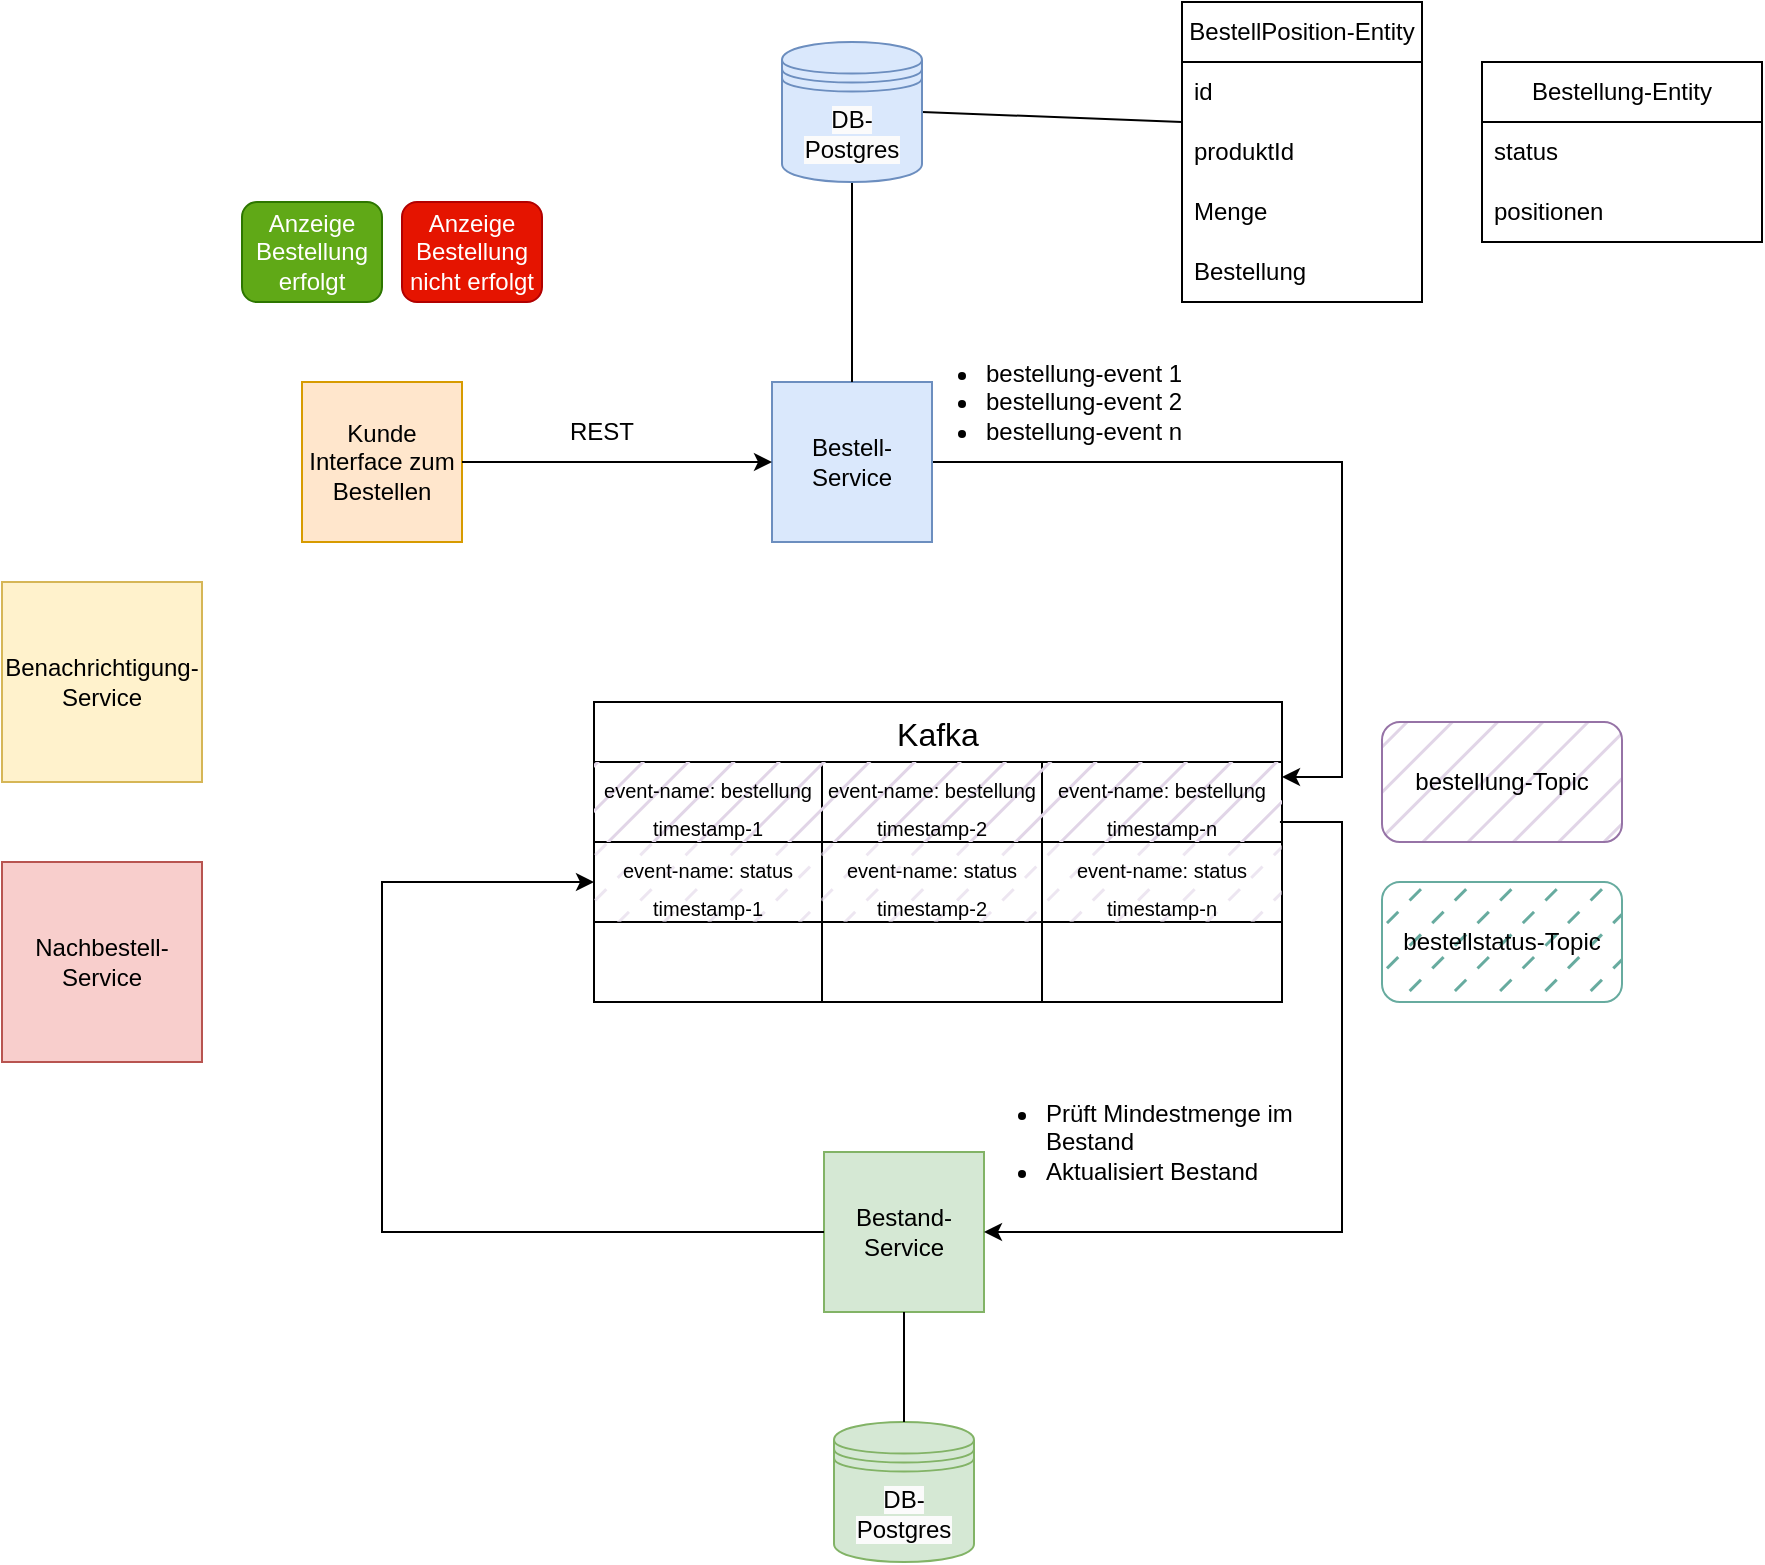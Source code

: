 <mxfile version="20.5.3" type="embed"><diagram name="Seite-1" id="MwprMDUtRFdNOWXAnKZj"><mxGraphModel dx="1527" dy="580" grid="1" gridSize="10" guides="1" tooltips="1" connect="1" arrows="1" fold="1" page="1" pageScale="1" pageWidth="827" pageHeight="1169" math="0" shadow="0"><root><mxCell id="0"/><mxCell id="1" parent="0"/><mxCell id="JQMQuEGiUarLH0Nc0OaG-1" value="Kunde Interface zum Bestellen" style="whiteSpace=wrap;html=1;aspect=fixed;fillColor=#ffe6cc;strokeColor=#d79b00;" parent="1" vertex="1"><mxGeometry x="20" y="200" width="80" height="80" as="geometry"/></mxCell><mxCell id="JQMQuEGiUarLH0Nc0OaG-35" value="" style="edgeStyle=orthogonalEdgeStyle;rounded=0;orthogonalLoop=1;jettySize=auto;html=1;entryX=1;entryY=0.25;entryDx=0;entryDy=0;exitX=1;exitY=0.5;exitDx=0;exitDy=0;" parent="1" source="JQMQuEGiUarLH0Nc0OaG-2" target="JQMQuEGiUarLH0Nc0OaG-56" edge="1"><mxGeometry relative="1" as="geometry"><mxPoint x="440" y="395" as="targetPoint"/><Array as="points"><mxPoint x="540" y="240"/><mxPoint x="540" y="397"/></Array></mxGeometry></mxCell><mxCell id="JQMQuEGiUarLH0Nc0OaG-2" value="Bestell-Service" style="whiteSpace=wrap;html=1;aspect=fixed;fillColor=#dae8fc;strokeColor=#6c8ebf;" parent="1" vertex="1"><mxGeometry x="255" y="200" width="80" height="80" as="geometry"/></mxCell><mxCell id="JQMQuEGiUarLH0Nc0OaG-4" value="" style="endArrow=none;html=1;rounded=0;entryX=0.5;entryY=1;entryDx=0;entryDy=0;exitX=0.5;exitY=0;exitDx=0;exitDy=0;" parent="1" source="JQMQuEGiUarLH0Nc0OaG-2" target="JQMQuEGiUarLH0Nc0OaG-24" edge="1"><mxGeometry width="50" height="50" relative="1" as="geometry"><mxPoint x="240" y="250" as="sourcePoint"/><mxPoint x="220" y="110" as="targetPoint"/></mxGeometry></mxCell><mxCell id="JQMQuEGiUarLH0Nc0OaG-5" value="" style="endArrow=classic;html=1;rounded=0;exitX=1;exitY=0.5;exitDx=0;exitDy=0;entryX=0;entryY=0.5;entryDx=0;entryDy=0;" parent="1" source="JQMQuEGiUarLH0Nc0OaG-1" target="JQMQuEGiUarLH0Nc0OaG-2" edge="1"><mxGeometry width="50" height="50" relative="1" as="geometry"><mxPoint x="370" y="350" as="sourcePoint"/><mxPoint x="420" y="300" as="targetPoint"/></mxGeometry></mxCell><mxCell id="JQMQuEGiUarLH0Nc0OaG-6" value="BestellPosition-Entity" style="swimlane;fontStyle=0;childLayout=stackLayout;horizontal=1;startSize=30;horizontalStack=0;resizeParent=1;resizeParentMax=0;resizeLast=0;collapsible=1;marginBottom=0;whiteSpace=wrap;html=1;" parent="1" vertex="1"><mxGeometry x="460" y="10" width="120" height="150" as="geometry"><mxRectangle x="310" y="10" width="150" height="30" as="alternateBounds"/></mxGeometry></mxCell><mxCell id="JQMQuEGiUarLH0Nc0OaG-7" value="id" style="text;strokeColor=none;fillColor=none;align=left;verticalAlign=middle;spacingLeft=4;spacingRight=4;overflow=hidden;points=[[0,0.5],[1,0.5]];portConstraint=eastwest;rotatable=0;whiteSpace=wrap;html=1;" parent="JQMQuEGiUarLH0Nc0OaG-6" vertex="1"><mxGeometry y="30" width="120" height="30" as="geometry"/></mxCell><mxCell id="JQMQuEGiUarLH0Nc0OaG-8" value="produktId" style="text;strokeColor=none;fillColor=none;align=left;verticalAlign=middle;spacingLeft=4;spacingRight=4;overflow=hidden;points=[[0,0.5],[1,0.5]];portConstraint=eastwest;rotatable=0;whiteSpace=wrap;html=1;" parent="JQMQuEGiUarLH0Nc0OaG-6" vertex="1"><mxGeometry y="60" width="120" height="30" as="geometry"/></mxCell><mxCell id="JQMQuEGiUarLH0Nc0OaG-9" value="Menge" style="text;strokeColor=none;fillColor=none;align=left;verticalAlign=middle;spacingLeft=4;spacingRight=4;overflow=hidden;points=[[0,0.5],[1,0.5]];portConstraint=eastwest;rotatable=0;whiteSpace=wrap;html=1;" parent="JQMQuEGiUarLH0Nc0OaG-6" vertex="1"><mxGeometry y="90" width="120" height="30" as="geometry"/></mxCell><mxCell id="JQMQuEGiUarLH0Nc0OaG-19" value="Bestellung" style="text;strokeColor=none;fillColor=none;align=left;verticalAlign=middle;spacingLeft=4;spacingRight=4;overflow=hidden;points=[[0,0.5],[1,0.5]];portConstraint=eastwest;rotatable=0;whiteSpace=wrap;html=1;" parent="JQMQuEGiUarLH0Nc0OaG-6" vertex="1"><mxGeometry y="120" width="120" height="30" as="geometry"/></mxCell><mxCell id="JQMQuEGiUarLH0Nc0OaG-10" value="" style="endArrow=none;html=1;rounded=0;entryX=0;entryY=0;entryDx=0;entryDy=0;entryPerimeter=0;exitX=1;exitY=0.5;exitDx=0;exitDy=0;" parent="1" source="JQMQuEGiUarLH0Nc0OaG-24" target="JQMQuEGiUarLH0Nc0OaG-8" edge="1"><mxGeometry width="50" height="50" relative="1" as="geometry"><mxPoint x="250" y="70" as="sourcePoint"/><mxPoint x="420" y="290" as="targetPoint"/></mxGeometry></mxCell><mxCell id="JQMQuEGiUarLH0Nc0OaG-11" value="Bestellung-Entity" style="swimlane;fontStyle=0;childLayout=stackLayout;horizontal=1;startSize=30;horizontalStack=0;resizeParent=1;resizeParentMax=0;resizeLast=0;collapsible=1;marginBottom=0;whiteSpace=wrap;html=1;" parent="1" vertex="1"><mxGeometry x="610" y="40" width="140" height="90" as="geometry"/></mxCell><mxCell id="JQMQuEGiUarLH0Nc0OaG-12" value="status" style="text;strokeColor=none;fillColor=none;align=left;verticalAlign=middle;spacingLeft=4;spacingRight=4;overflow=hidden;points=[[0,0.5],[1,0.5]];portConstraint=eastwest;rotatable=0;whiteSpace=wrap;html=1;" parent="JQMQuEGiUarLH0Nc0OaG-11" vertex="1"><mxGeometry y="30" width="140" height="30" as="geometry"/></mxCell><mxCell id="JQMQuEGiUarLH0Nc0OaG-13" value="positionen" style="text;strokeColor=none;fillColor=none;align=left;verticalAlign=middle;spacingLeft=4;spacingRight=4;overflow=hidden;points=[[0,0.5],[1,0.5]];portConstraint=eastwest;rotatable=0;whiteSpace=wrap;html=1;" parent="JQMQuEGiUarLH0Nc0OaG-11" vertex="1"><mxGeometry y="60" width="140" height="30" as="geometry"/></mxCell><mxCell id="JQMQuEGiUarLH0Nc0OaG-24" value="&lt;meta charset=&quot;utf-8&quot;&gt;&lt;span style=&quot;color: rgb(0, 0, 0); font-family: Helvetica; font-size: 12px; font-style: normal; font-variant-ligatures: normal; font-variant-caps: normal; font-weight: 400; letter-spacing: normal; orphans: 2; text-align: center; text-indent: 0px; text-transform: none; widows: 2; word-spacing: 0px; -webkit-text-stroke-width: 0px; white-space: normal; background-color: rgb(251, 251, 251); text-decoration-thickness: initial; text-decoration-style: initial; text-decoration-color: initial; display: inline !important; float: none;&quot;&gt;DB-Postgres&lt;/span&gt;" style="shape=datastore;whiteSpace=wrap;html=1;fillColor=#dae8fc;strokeColor=#6c8ebf;" parent="1" vertex="1"><mxGeometry x="260" y="30" width="70" height="70" as="geometry"/></mxCell><mxCell id="JQMQuEGiUarLH0Nc0OaG-29" value="Bestand-Service" style="whiteSpace=wrap;html=1;aspect=fixed;fillColor=#d5e8d4;strokeColor=#82b366;" parent="1" vertex="1"><mxGeometry x="281" y="585" width="80" height="80" as="geometry"/></mxCell><mxCell id="JQMQuEGiUarLH0Nc0OaG-40" value="&lt;ul&gt;&lt;li&gt;bestellung-event 1&lt;/li&gt;&lt;li&gt;bestellung-event 2&lt;/li&gt;&lt;li&gt;bestellung-event n&lt;/li&gt;&lt;/ul&gt;" style="text;strokeColor=none;fillColor=none;html=1;whiteSpace=wrap;verticalAlign=middle;overflow=hidden;" parent="1" vertex="1"><mxGeometry x="320" y="170" width="156" height="80" as="geometry"/></mxCell><mxCell id="JQMQuEGiUarLH0Nc0OaG-56" value="Kafka" style="shape=table;startSize=30;container=1;collapsible=0;childLayout=tableLayout;strokeColor=default;fontSize=16;" parent="1" vertex="1"><mxGeometry x="166" y="360" width="344" height="150" as="geometry"/></mxCell><mxCell id="JQMQuEGiUarLH0Nc0OaG-57" value="" style="shape=tableRow;horizontal=0;startSize=0;swimlaneHead=0;swimlaneBody=0;strokeColor=inherit;top=0;left=0;bottom=0;right=0;collapsible=0;dropTarget=0;fillColor=none;points=[[0,0.5],[1,0.5]];portConstraint=eastwest;fontSize=16;" parent="JQMQuEGiUarLH0Nc0OaG-56" vertex="1"><mxGeometry y="30" width="344" height="40" as="geometry"/></mxCell><mxCell id="JQMQuEGiUarLH0Nc0OaG-58" value="&lt;font style=&quot;font-size: 10px;&quot;&gt;event-name: bestellung&lt;/font&gt;&lt;div&gt;&lt;font style=&quot;font-size: 10px;&quot;&gt;timestamp-1&lt;/font&gt;&lt;/div&gt;" style="shape=partialRectangle;html=1;whiteSpace=wrap;connectable=0;strokeColor=#9673a6;overflow=hidden;fillColor=#e1d5e7;top=0;left=0;bottom=0;right=0;pointerEvents=1;fontSize=16;fillStyle=hatch;" parent="JQMQuEGiUarLH0Nc0OaG-57" vertex="1"><mxGeometry width="114" height="40" as="geometry"><mxRectangle width="114" height="40" as="alternateBounds"/></mxGeometry></mxCell><mxCell id="JQMQuEGiUarLH0Nc0OaG-59" value="&lt;font style=&quot;font-size: 10px;&quot;&gt;event-name: bestellung&lt;/font&gt;&lt;div&gt;&lt;font style=&quot;font-size: 10px;&quot;&gt;timestamp-2&lt;/font&gt;&lt;/div&gt;" style="shape=partialRectangle;html=1;whiteSpace=wrap;connectable=0;strokeColor=#9673a6;overflow=hidden;fillColor=#e1d5e7;top=0;left=0;bottom=0;right=0;pointerEvents=1;fontSize=16;fillStyle=hatch;gradientColor=none;" parent="JQMQuEGiUarLH0Nc0OaG-57" vertex="1"><mxGeometry x="114" width="110" height="40" as="geometry"><mxRectangle width="110" height="40" as="alternateBounds"/></mxGeometry></mxCell><mxCell id="JQMQuEGiUarLH0Nc0OaG-60" value="&lt;font style=&quot;font-size: 10px;&quot;&gt;event-name: bestellung&lt;/font&gt;&lt;div&gt;&lt;font style=&quot;font-size: 10px;&quot;&gt;timestamp-n&lt;/font&gt;&lt;/div&gt;" style="shape=partialRectangle;html=1;whiteSpace=wrap;connectable=0;strokeColor=#9673a6;overflow=hidden;fillColor=#e1d5e7;top=0;left=0;bottom=0;right=0;pointerEvents=1;fontSize=16;fillStyle=hatch;" parent="JQMQuEGiUarLH0Nc0OaG-57" vertex="1"><mxGeometry x="224" width="120" height="40" as="geometry"><mxRectangle width="120" height="40" as="alternateBounds"/></mxGeometry></mxCell><mxCell id="JQMQuEGiUarLH0Nc0OaG-61" value="" style="shape=tableRow;horizontal=0;startSize=0;swimlaneHead=0;swimlaneBody=0;strokeColor=inherit;top=0;left=0;bottom=0;right=0;collapsible=0;dropTarget=0;fillColor=none;points=[[0,0.5],[1,0.5]];portConstraint=eastwest;fontSize=16;" parent="JQMQuEGiUarLH0Nc0OaG-56" vertex="1"><mxGeometry y="70" width="344" height="40" as="geometry"/></mxCell><mxCell id="JQMQuEGiUarLH0Nc0OaG-62" value="&lt;div&gt;&lt;font style=&quot;font-size: 10px;&quot;&gt;event-name: status&lt;/font&gt;&lt;/div&gt;&lt;div&gt;&lt;font style=&quot;font-size: 10px;&quot;&gt;timestamp-1&lt;/font&gt;&lt;/div&gt;" style="shape=partialRectangle;html=1;whiteSpace=wrap;connectable=0;strokeColor=#9673a6;overflow=hidden;fillColor=#e1d5e7;top=0;left=0;bottom=0;right=0;pointerEvents=1;fontSize=16;fillStyle=dashed;opacity=60;" parent="JQMQuEGiUarLH0Nc0OaG-61" vertex="1"><mxGeometry width="114" height="40" as="geometry"><mxRectangle width="114" height="40" as="alternateBounds"/></mxGeometry></mxCell><mxCell id="JQMQuEGiUarLH0Nc0OaG-63" value="&lt;font style=&quot;font-size: 10px;&quot;&gt;event-name: status&lt;/font&gt;&lt;div&gt;&lt;font style=&quot;font-size: 10px;&quot;&gt;timestamp-2&lt;/font&gt;&lt;/div&gt;" style="shape=partialRectangle;html=1;whiteSpace=wrap;connectable=0;strokeColor=#9673a6;overflow=hidden;fillColor=#e1d5e7;top=0;left=0;bottom=0;right=0;pointerEvents=1;fontSize=16;fillStyle=dashed;opacity=60;" parent="JQMQuEGiUarLH0Nc0OaG-61" vertex="1"><mxGeometry x="114" width="110" height="40" as="geometry"><mxRectangle width="110" height="40" as="alternateBounds"/></mxGeometry></mxCell><mxCell id="JQMQuEGiUarLH0Nc0OaG-64" value="&lt;div&gt;&lt;font style=&quot;font-size: 10px;&quot;&gt;event-name: status&lt;/font&gt;&lt;/div&gt;&lt;div&gt;&lt;font style=&quot;font-size: 10px;&quot;&gt;timestamp-n&lt;/font&gt;&lt;/div&gt;" style="shape=partialRectangle;html=1;whiteSpace=wrap;connectable=0;strokeColor=#9673a6;overflow=hidden;fillColor=#e1d5e7;top=0;left=0;bottom=0;right=0;pointerEvents=1;fontSize=16;fillStyle=dashed;opacity=60;" parent="JQMQuEGiUarLH0Nc0OaG-61" vertex="1"><mxGeometry x="224" width="120" height="40" as="geometry"><mxRectangle width="120" height="40" as="alternateBounds"/></mxGeometry></mxCell><mxCell id="JQMQuEGiUarLH0Nc0OaG-65" value="" style="shape=tableRow;horizontal=0;startSize=0;swimlaneHead=0;swimlaneBody=0;strokeColor=inherit;top=0;left=0;bottom=0;right=0;collapsible=0;dropTarget=0;fillColor=none;points=[[0,0.5],[1,0.5]];portConstraint=eastwest;fontSize=16;" parent="JQMQuEGiUarLH0Nc0OaG-56" vertex="1"><mxGeometry y="110" width="344" height="40" as="geometry"/></mxCell><mxCell id="JQMQuEGiUarLH0Nc0OaG-66" value="" style="shape=partialRectangle;html=1;whiteSpace=wrap;connectable=0;strokeColor=inherit;overflow=hidden;fillColor=none;top=0;left=0;bottom=0;right=0;pointerEvents=1;fontSize=16;" parent="JQMQuEGiUarLH0Nc0OaG-65" vertex="1"><mxGeometry width="114" height="40" as="geometry"><mxRectangle width="114" height="40" as="alternateBounds"/></mxGeometry></mxCell><mxCell id="JQMQuEGiUarLH0Nc0OaG-67" value="" style="shape=partialRectangle;html=1;whiteSpace=wrap;connectable=0;strokeColor=inherit;overflow=hidden;fillColor=none;top=0;left=0;bottom=0;right=0;pointerEvents=1;fontSize=16;" parent="JQMQuEGiUarLH0Nc0OaG-65" vertex="1"><mxGeometry x="114" width="110" height="40" as="geometry"><mxRectangle width="110" height="40" as="alternateBounds"/></mxGeometry></mxCell><mxCell id="JQMQuEGiUarLH0Nc0OaG-68" value="" style="shape=partialRectangle;html=1;whiteSpace=wrap;connectable=0;strokeColor=inherit;overflow=hidden;fillColor=none;top=0;left=0;bottom=0;right=0;pointerEvents=1;fontSize=16;" parent="JQMQuEGiUarLH0Nc0OaG-65" vertex="1"><mxGeometry x="224" width="120" height="40" as="geometry"><mxRectangle width="120" height="40" as="alternateBounds"/></mxGeometry></mxCell><mxCell id="JQMQuEGiUarLH0Nc0OaG-74" value="&lt;meta charset=&quot;utf-8&quot;&gt;&lt;span style=&quot;color: rgb(0, 0, 0); font-family: Helvetica; font-size: 12px; font-style: normal; font-variant-ligatures: normal; font-variant-caps: normal; font-weight: 400; letter-spacing: normal; orphans: 2; text-align: center; text-indent: 0px; text-transform: none; widows: 2; word-spacing: 0px; -webkit-text-stroke-width: 0px; white-space: normal; background-color: rgb(251, 251, 251); text-decoration-thickness: initial; text-decoration-style: initial; text-decoration-color: initial; display: inline !important; float: none;&quot;&gt;DB-Postgres&lt;/span&gt;" style="shape=datastore;whiteSpace=wrap;html=1;fillColor=#d5e8d4;strokeColor=#82b366;" parent="1" vertex="1"><mxGeometry x="286" y="720" width="70" height="70" as="geometry"/></mxCell><mxCell id="JQMQuEGiUarLH0Nc0OaG-75" value="" style="endArrow=none;html=1;rounded=0;exitX=0.5;exitY=0;exitDx=0;exitDy=0;entryX=0.5;entryY=1;entryDx=0;entryDy=0;" parent="1" source="JQMQuEGiUarLH0Nc0OaG-74" target="JQMQuEGiUarLH0Nc0OaG-29" edge="1"><mxGeometry width="50" height="50" relative="1" as="geometry"><mxPoint x="190" y="620" as="sourcePoint"/><mxPoint x="270" y="625" as="targetPoint"/></mxGeometry></mxCell><mxCell id="JQMQuEGiUarLH0Nc0OaG-76" style="edgeStyle=none;rounded=0;orthogonalLoop=1;jettySize=auto;html=1;entryX=0;entryY=0.5;entryDx=0;entryDy=0;" parent="1" source="JQMQuEGiUarLH0Nc0OaG-29" target="JQMQuEGiUarLH0Nc0OaG-29" edge="1"><mxGeometry relative="1" as="geometry"/></mxCell><mxCell id="JQMQuEGiUarLH0Nc0OaG-73" value="" style="edgeStyle=orthogonalEdgeStyle;rounded=0;orthogonalLoop=1;jettySize=auto;html=1;entryX=1;entryY=0.5;entryDx=0;entryDy=0;exitX=0.997;exitY=0.75;exitDx=0;exitDy=0;exitPerimeter=0;" parent="1" source="JQMQuEGiUarLH0Nc0OaG-57" target="JQMQuEGiUarLH0Nc0OaG-29" edge="1"><mxGeometry relative="1" as="geometry"><mxPoint x="591" y="420" as="sourcePoint"/><mxPoint x="476" y="635" as="targetPoint"/><Array as="points"><mxPoint x="540" y="420"/><mxPoint x="540" y="625"/></Array></mxGeometry></mxCell><mxCell id="JQMQuEGiUarLH0Nc0OaG-80" value="REST" style="text;html=1;align=center;verticalAlign=middle;whiteSpace=wrap;rounded=0;" parent="1" vertex="1"><mxGeometry x="140" y="210" width="60" height="30" as="geometry"/></mxCell><mxCell id="JQMQuEGiUarLH0Nc0OaG-82" value="&lt;ul&gt;&lt;li&gt;Prüft Mindestmenge im Bestand&lt;/li&gt;&lt;li&gt;Aktualisiert Bestand&lt;/li&gt;&lt;/ul&gt;" style="text;strokeColor=none;fillColor=none;html=1;whiteSpace=wrap;verticalAlign=middle;overflow=hidden;" parent="1" vertex="1"><mxGeometry x="350" y="540" width="170" height="80" as="geometry"/></mxCell><mxCell id="JQMQuEGiUarLH0Nc0OaG-85" value="" style="edgeStyle=orthogonalEdgeStyle;rounded=0;orthogonalLoop=1;jettySize=auto;html=1;entryX=0;entryY=0.5;entryDx=0;entryDy=0;exitX=0;exitY=0.5;exitDx=0;exitDy=0;" parent="1" source="JQMQuEGiUarLH0Nc0OaG-29" target="JQMQuEGiUarLH0Nc0OaG-61" edge="1"><mxGeometry relative="1" as="geometry"><mxPoint x="134" y="560" as="sourcePoint"/><mxPoint x="20" y="765" as="targetPoint"/><Array as="points"><mxPoint x="60" y="625"/><mxPoint x="60" y="450"/></Array></mxGeometry></mxCell><mxCell id="JQMQuEGiUarLH0Nc0OaG-88" value="&lt;font&gt;Anzeige Bestellung erfolgt&lt;/font&gt;" style="rounded=1;whiteSpace=wrap;html=1;fillColor=#60a917;fontColor=#ffffff;strokeColor=#2D7600;" parent="1" vertex="1"><mxGeometry x="-10" y="110" width="70" height="50" as="geometry"/></mxCell><mxCell id="JQMQuEGiUarLH0Nc0OaG-90" value="&lt;font&gt;Anzeige Bestellung nicht erfolgt&lt;/font&gt;" style="rounded=1;whiteSpace=wrap;html=1;fillColor=#e51400;fontColor=#ffffff;strokeColor=#B20000;" parent="1" vertex="1"><mxGeometry x="70" y="110" width="70" height="50" as="geometry"/></mxCell><mxCell id="JQMQuEGiUarLH0Nc0OaG-93" value="Benachrichtigung-Service" style="whiteSpace=wrap;html=1;aspect=fixed;fillColor=#fff2cc;strokeColor=#d6b656;" parent="1" vertex="1"><mxGeometry x="-130" y="300" width="100" height="100" as="geometry"/></mxCell><mxCell id="JQMQuEGiUarLH0Nc0OaG-95" value="bestellung-Topic" style="rounded=1;whiteSpace=wrap;html=1;fillColor=#e1d5e7;strokeColor=#9673a6;fillStyle=hatch;" parent="1" vertex="1"><mxGeometry x="560" y="370" width="120" height="60" as="geometry"/></mxCell><mxCell id="JQMQuEGiUarLH0Nc0OaG-97" value="bestellstatus-Topic" style="rounded=1;whiteSpace=wrap;html=1;fillColor=#67AB9F;strokeColor=#67AB9F;fillStyle=dashed;" parent="1" vertex="1"><mxGeometry x="560" y="450" width="120" height="60" as="geometry"/></mxCell><mxCell id="JQMQuEGiUarLH0Nc0OaG-98" value="Nachbestell-Service" style="whiteSpace=wrap;html=1;aspect=fixed;fillColor=#f8cecc;strokeColor=#b85450;" parent="1" vertex="1"><mxGeometry x="-130" y="440" width="100" height="100" as="geometry"/></mxCell></root></mxGraphModel></diagram></mxfile>